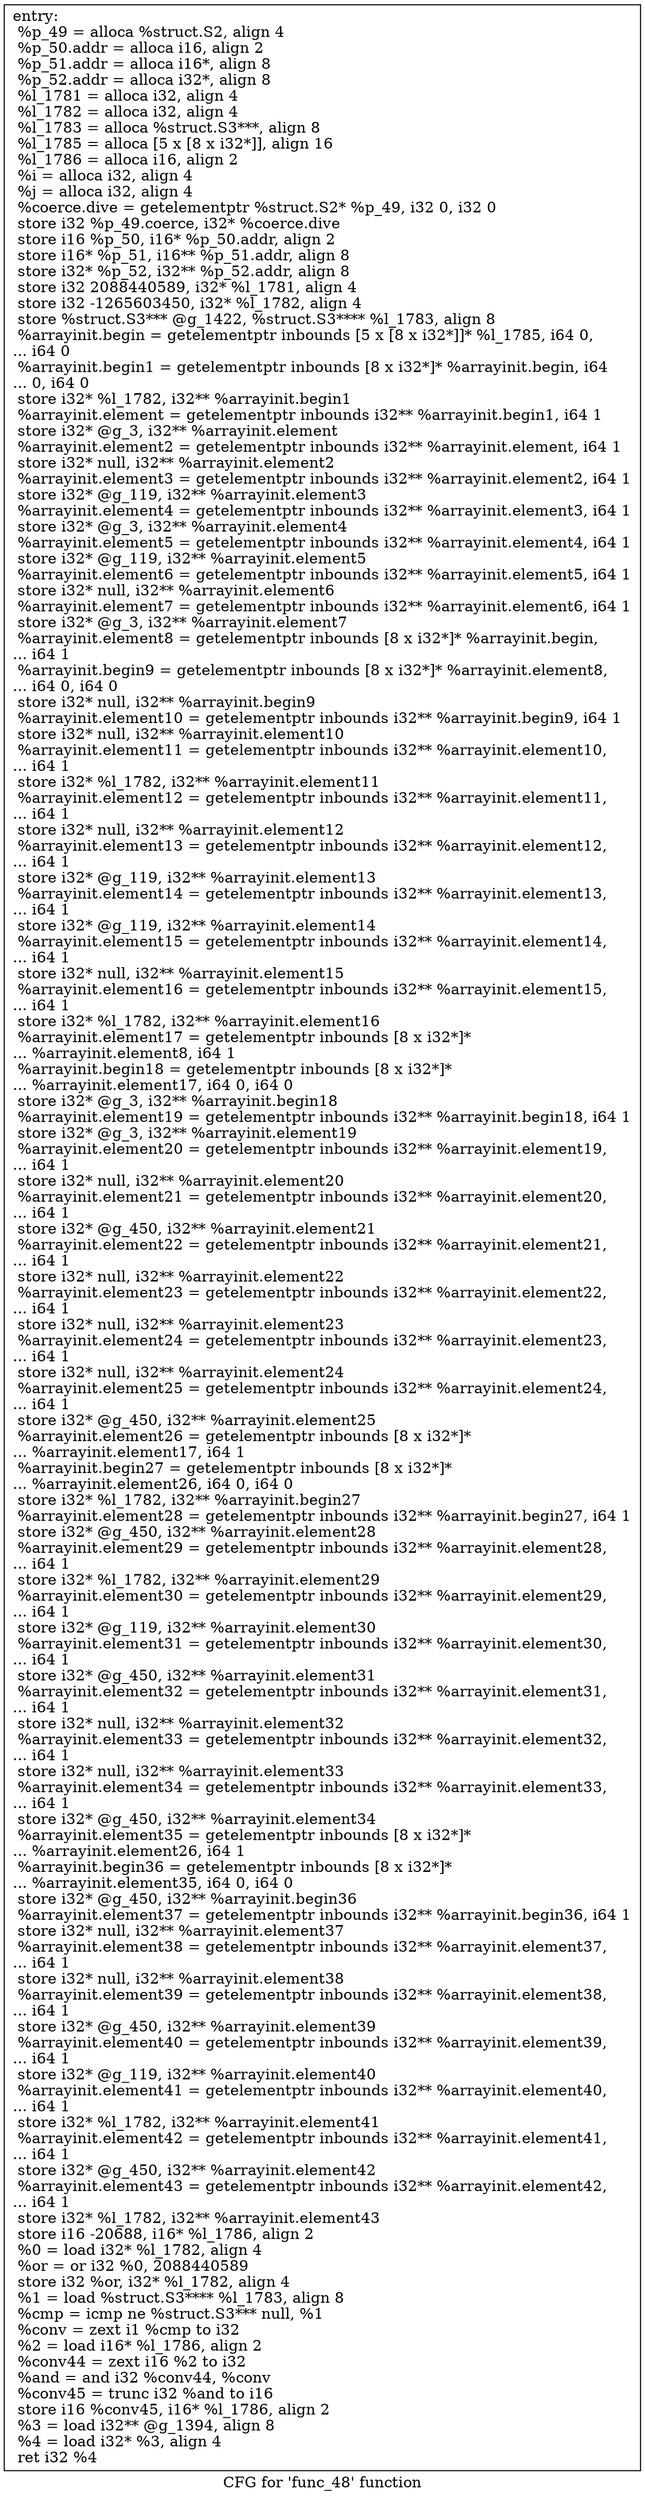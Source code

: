 digraph "CFG for 'func_48' function" {
	label="CFG for 'func_48' function";

	Node0xa822ef0 [shape=record,label="{entry:\l  %p_49 = alloca %struct.S2, align 4\l  %p_50.addr = alloca i16, align 2\l  %p_51.addr = alloca i16*, align 8\l  %p_52.addr = alloca i32*, align 8\l  %l_1781 = alloca i32, align 4\l  %l_1782 = alloca i32, align 4\l  %l_1783 = alloca %struct.S3***, align 8\l  %l_1785 = alloca [5 x [8 x i32*]], align 16\l  %l_1786 = alloca i16, align 2\l  %i = alloca i32, align 4\l  %j = alloca i32, align 4\l  %coerce.dive = getelementptr %struct.S2* %p_49, i32 0, i32 0\l  store i32 %p_49.coerce, i32* %coerce.dive\l  store i16 %p_50, i16* %p_50.addr, align 2\l  store i16* %p_51, i16** %p_51.addr, align 8\l  store i32* %p_52, i32** %p_52.addr, align 8\l  store i32 2088440589, i32* %l_1781, align 4\l  store i32 -1265603450, i32* %l_1782, align 4\l  store %struct.S3*** @g_1422, %struct.S3**** %l_1783, align 8\l  %arrayinit.begin = getelementptr inbounds [5 x [8 x i32*]]* %l_1785, i64 0,\l... i64 0\l  %arrayinit.begin1 = getelementptr inbounds [8 x i32*]* %arrayinit.begin, i64\l... 0, i64 0\l  store i32* %l_1782, i32** %arrayinit.begin1\l  %arrayinit.element = getelementptr inbounds i32** %arrayinit.begin1, i64 1\l  store i32* @g_3, i32** %arrayinit.element\l  %arrayinit.element2 = getelementptr inbounds i32** %arrayinit.element, i64 1\l  store i32* null, i32** %arrayinit.element2\l  %arrayinit.element3 = getelementptr inbounds i32** %arrayinit.element2, i64 1\l  store i32* @g_119, i32** %arrayinit.element3\l  %arrayinit.element4 = getelementptr inbounds i32** %arrayinit.element3, i64 1\l  store i32* @g_3, i32** %arrayinit.element4\l  %arrayinit.element5 = getelementptr inbounds i32** %arrayinit.element4, i64 1\l  store i32* @g_119, i32** %arrayinit.element5\l  %arrayinit.element6 = getelementptr inbounds i32** %arrayinit.element5, i64 1\l  store i32* null, i32** %arrayinit.element6\l  %arrayinit.element7 = getelementptr inbounds i32** %arrayinit.element6, i64 1\l  store i32* @g_3, i32** %arrayinit.element7\l  %arrayinit.element8 = getelementptr inbounds [8 x i32*]* %arrayinit.begin,\l... i64 1\l  %arrayinit.begin9 = getelementptr inbounds [8 x i32*]* %arrayinit.element8,\l... i64 0, i64 0\l  store i32* null, i32** %arrayinit.begin9\l  %arrayinit.element10 = getelementptr inbounds i32** %arrayinit.begin9, i64 1\l  store i32* null, i32** %arrayinit.element10\l  %arrayinit.element11 = getelementptr inbounds i32** %arrayinit.element10,\l... i64 1\l  store i32* %l_1782, i32** %arrayinit.element11\l  %arrayinit.element12 = getelementptr inbounds i32** %arrayinit.element11,\l... i64 1\l  store i32* null, i32** %arrayinit.element12\l  %arrayinit.element13 = getelementptr inbounds i32** %arrayinit.element12,\l... i64 1\l  store i32* @g_119, i32** %arrayinit.element13\l  %arrayinit.element14 = getelementptr inbounds i32** %arrayinit.element13,\l... i64 1\l  store i32* @g_119, i32** %arrayinit.element14\l  %arrayinit.element15 = getelementptr inbounds i32** %arrayinit.element14,\l... i64 1\l  store i32* null, i32** %arrayinit.element15\l  %arrayinit.element16 = getelementptr inbounds i32** %arrayinit.element15,\l... i64 1\l  store i32* %l_1782, i32** %arrayinit.element16\l  %arrayinit.element17 = getelementptr inbounds [8 x i32*]*\l... %arrayinit.element8, i64 1\l  %arrayinit.begin18 = getelementptr inbounds [8 x i32*]*\l... %arrayinit.element17, i64 0, i64 0\l  store i32* @g_3, i32** %arrayinit.begin18\l  %arrayinit.element19 = getelementptr inbounds i32** %arrayinit.begin18, i64 1\l  store i32* @g_3, i32** %arrayinit.element19\l  %arrayinit.element20 = getelementptr inbounds i32** %arrayinit.element19,\l... i64 1\l  store i32* null, i32** %arrayinit.element20\l  %arrayinit.element21 = getelementptr inbounds i32** %arrayinit.element20,\l... i64 1\l  store i32* @g_450, i32** %arrayinit.element21\l  %arrayinit.element22 = getelementptr inbounds i32** %arrayinit.element21,\l... i64 1\l  store i32* null, i32** %arrayinit.element22\l  %arrayinit.element23 = getelementptr inbounds i32** %arrayinit.element22,\l... i64 1\l  store i32* null, i32** %arrayinit.element23\l  %arrayinit.element24 = getelementptr inbounds i32** %arrayinit.element23,\l... i64 1\l  store i32* null, i32** %arrayinit.element24\l  %arrayinit.element25 = getelementptr inbounds i32** %arrayinit.element24,\l... i64 1\l  store i32* @g_450, i32** %arrayinit.element25\l  %arrayinit.element26 = getelementptr inbounds [8 x i32*]*\l... %arrayinit.element17, i64 1\l  %arrayinit.begin27 = getelementptr inbounds [8 x i32*]*\l... %arrayinit.element26, i64 0, i64 0\l  store i32* %l_1782, i32** %arrayinit.begin27\l  %arrayinit.element28 = getelementptr inbounds i32** %arrayinit.begin27, i64 1\l  store i32* @g_450, i32** %arrayinit.element28\l  %arrayinit.element29 = getelementptr inbounds i32** %arrayinit.element28,\l... i64 1\l  store i32* %l_1782, i32** %arrayinit.element29\l  %arrayinit.element30 = getelementptr inbounds i32** %arrayinit.element29,\l... i64 1\l  store i32* @g_119, i32** %arrayinit.element30\l  %arrayinit.element31 = getelementptr inbounds i32** %arrayinit.element30,\l... i64 1\l  store i32* @g_450, i32** %arrayinit.element31\l  %arrayinit.element32 = getelementptr inbounds i32** %arrayinit.element31,\l... i64 1\l  store i32* null, i32** %arrayinit.element32\l  %arrayinit.element33 = getelementptr inbounds i32** %arrayinit.element32,\l... i64 1\l  store i32* null, i32** %arrayinit.element33\l  %arrayinit.element34 = getelementptr inbounds i32** %arrayinit.element33,\l... i64 1\l  store i32* @g_450, i32** %arrayinit.element34\l  %arrayinit.element35 = getelementptr inbounds [8 x i32*]*\l... %arrayinit.element26, i64 1\l  %arrayinit.begin36 = getelementptr inbounds [8 x i32*]*\l... %arrayinit.element35, i64 0, i64 0\l  store i32* @g_450, i32** %arrayinit.begin36\l  %arrayinit.element37 = getelementptr inbounds i32** %arrayinit.begin36, i64 1\l  store i32* null, i32** %arrayinit.element37\l  %arrayinit.element38 = getelementptr inbounds i32** %arrayinit.element37,\l... i64 1\l  store i32* null, i32** %arrayinit.element38\l  %arrayinit.element39 = getelementptr inbounds i32** %arrayinit.element38,\l... i64 1\l  store i32* @g_450, i32** %arrayinit.element39\l  %arrayinit.element40 = getelementptr inbounds i32** %arrayinit.element39,\l... i64 1\l  store i32* @g_119, i32** %arrayinit.element40\l  %arrayinit.element41 = getelementptr inbounds i32** %arrayinit.element40,\l... i64 1\l  store i32* %l_1782, i32** %arrayinit.element41\l  %arrayinit.element42 = getelementptr inbounds i32** %arrayinit.element41,\l... i64 1\l  store i32* @g_450, i32** %arrayinit.element42\l  %arrayinit.element43 = getelementptr inbounds i32** %arrayinit.element42,\l... i64 1\l  store i32* %l_1782, i32** %arrayinit.element43\l  store i16 -20688, i16* %l_1786, align 2\l  %0 = load i32* %l_1782, align 4\l  %or = or i32 %0, 2088440589\l  store i32 %or, i32* %l_1782, align 4\l  %1 = load %struct.S3**** %l_1783, align 8\l  %cmp = icmp ne %struct.S3*** null, %1\l  %conv = zext i1 %cmp to i32\l  %2 = load i16* %l_1786, align 2\l  %conv44 = zext i16 %2 to i32\l  %and = and i32 %conv44, %conv\l  %conv45 = trunc i32 %and to i16\l  store i16 %conv45, i16* %l_1786, align 2\l  %3 = load i32** @g_1394, align 8\l  %4 = load i32* %3, align 4\l  ret i32 %4\l}"];
}

